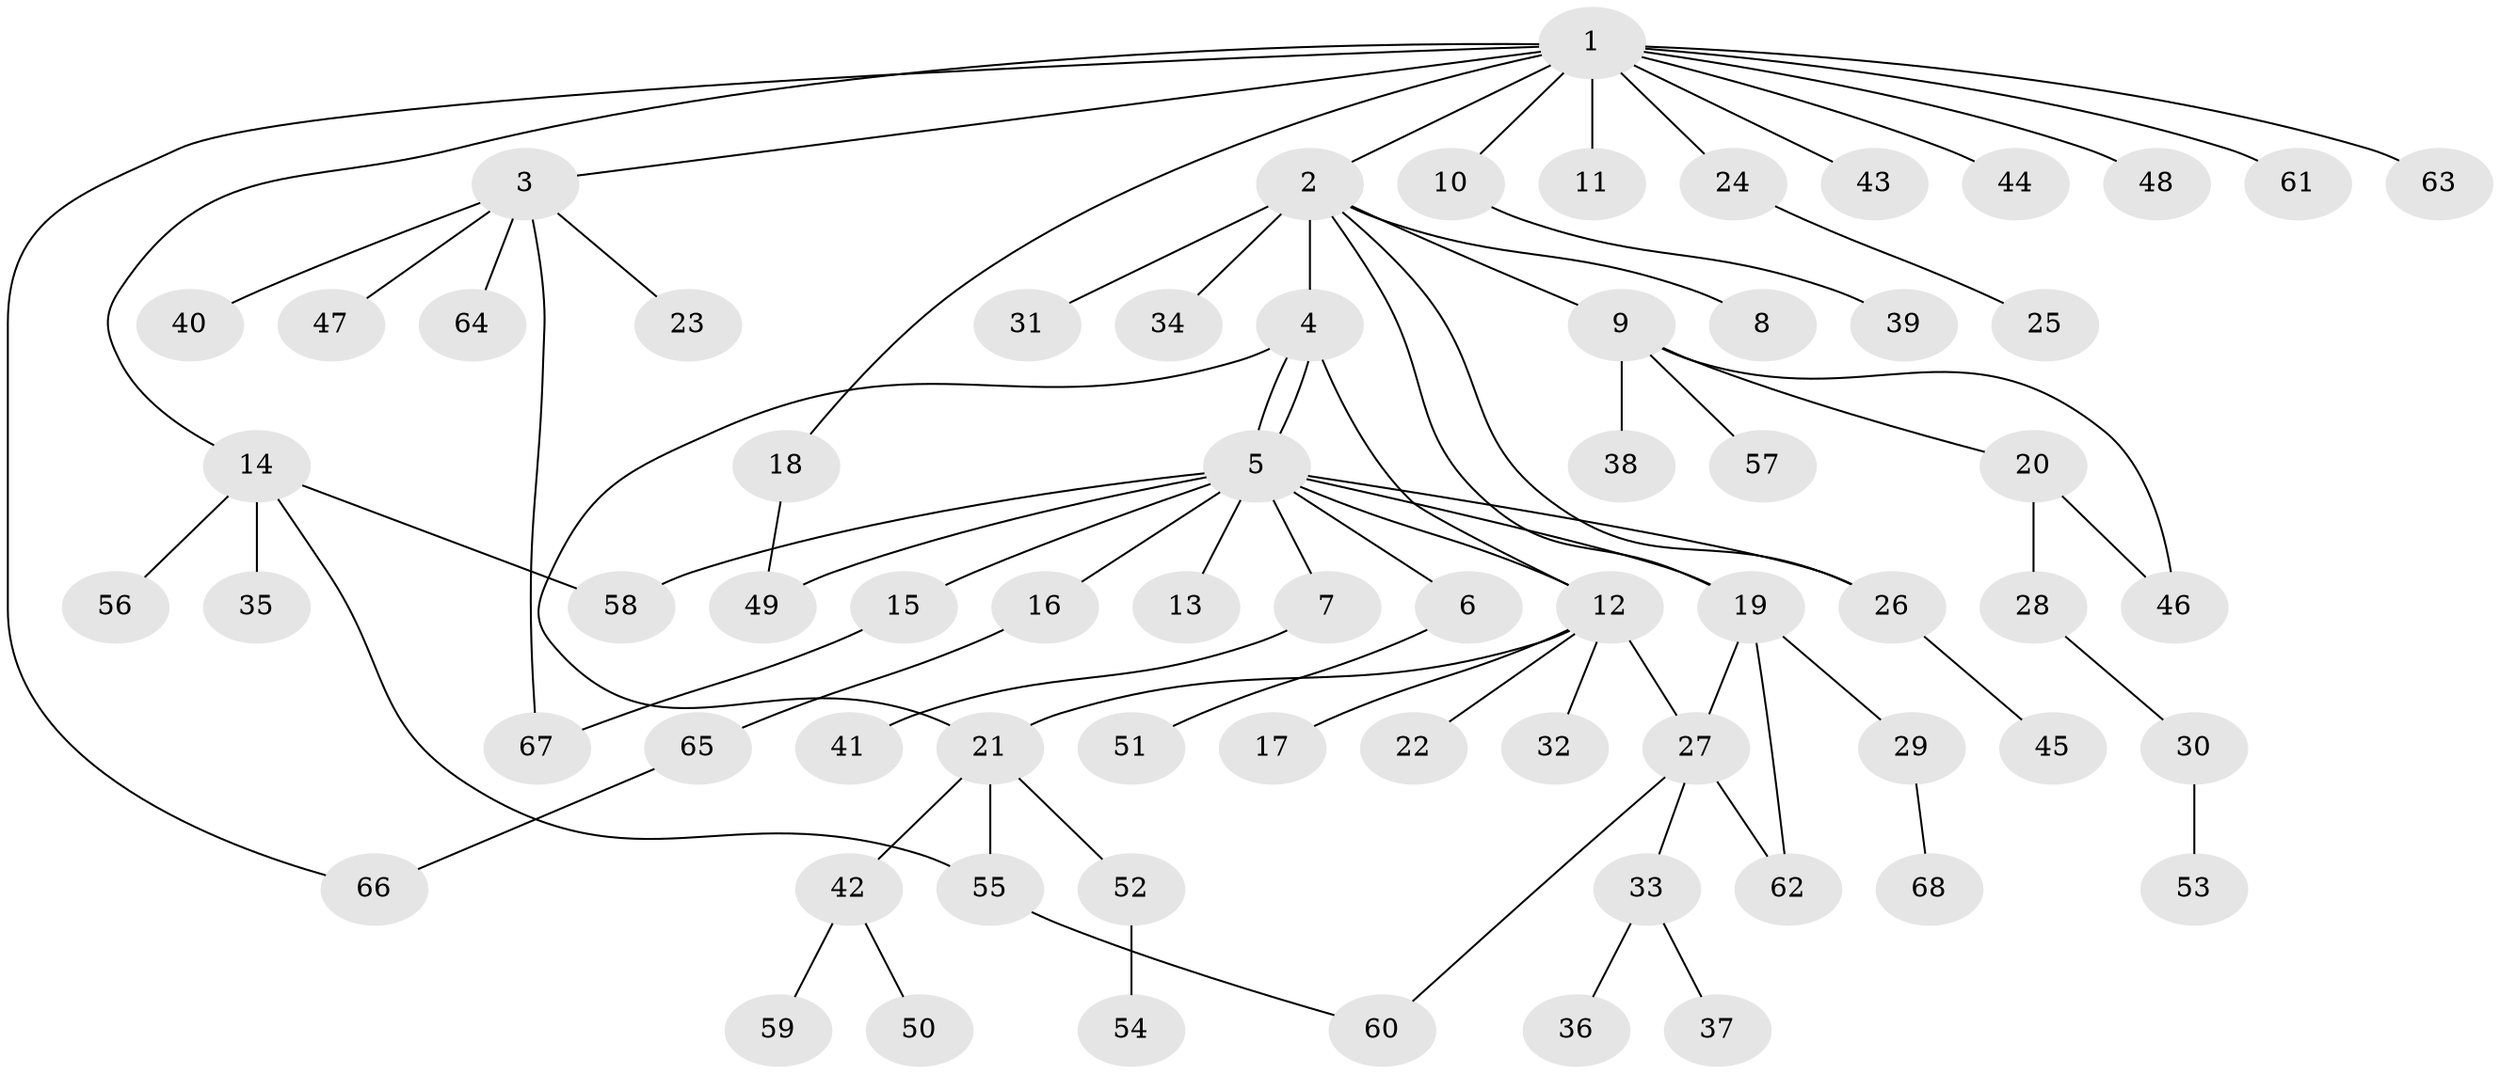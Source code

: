 // coarse degree distribution, {10: 0.024390243902439025, 2: 0.24390243902439024, 6: 0.04878048780487805, 4: 0.07317073170731707, 1: 0.4878048780487805, 3: 0.07317073170731707, 5: 0.024390243902439025, 12: 0.024390243902439025}
// Generated by graph-tools (version 1.1) at 2025/36/03/04/25 23:36:57]
// undirected, 68 vertices, 81 edges
graph export_dot {
  node [color=gray90,style=filled];
  1;
  2;
  3;
  4;
  5;
  6;
  7;
  8;
  9;
  10;
  11;
  12;
  13;
  14;
  15;
  16;
  17;
  18;
  19;
  20;
  21;
  22;
  23;
  24;
  25;
  26;
  27;
  28;
  29;
  30;
  31;
  32;
  33;
  34;
  35;
  36;
  37;
  38;
  39;
  40;
  41;
  42;
  43;
  44;
  45;
  46;
  47;
  48;
  49;
  50;
  51;
  52;
  53;
  54;
  55;
  56;
  57;
  58;
  59;
  60;
  61;
  62;
  63;
  64;
  65;
  66;
  67;
  68;
  1 -- 2;
  1 -- 3;
  1 -- 10;
  1 -- 11;
  1 -- 14;
  1 -- 18;
  1 -- 24;
  1 -- 43;
  1 -- 44;
  1 -- 48;
  1 -- 61;
  1 -- 63;
  1 -- 66;
  2 -- 4;
  2 -- 8;
  2 -- 9;
  2 -- 19;
  2 -- 26;
  2 -- 31;
  2 -- 34;
  3 -- 23;
  3 -- 40;
  3 -- 47;
  3 -- 64;
  3 -- 67;
  4 -- 5;
  4 -- 5;
  4 -- 12;
  4 -- 21;
  5 -- 6;
  5 -- 7;
  5 -- 12;
  5 -- 13;
  5 -- 15;
  5 -- 16;
  5 -- 19;
  5 -- 26;
  5 -- 49;
  5 -- 58;
  6 -- 51;
  7 -- 41;
  9 -- 20;
  9 -- 38;
  9 -- 46;
  9 -- 57;
  10 -- 39;
  12 -- 17;
  12 -- 21;
  12 -- 22;
  12 -- 27;
  12 -- 32;
  14 -- 35;
  14 -- 55;
  14 -- 56;
  14 -- 58;
  15 -- 67;
  16 -- 65;
  18 -- 49;
  19 -- 27;
  19 -- 29;
  19 -- 62;
  20 -- 28;
  20 -- 46;
  21 -- 42;
  21 -- 52;
  21 -- 55;
  24 -- 25;
  26 -- 45;
  27 -- 33;
  27 -- 60;
  27 -- 62;
  28 -- 30;
  29 -- 68;
  30 -- 53;
  33 -- 36;
  33 -- 37;
  42 -- 50;
  42 -- 59;
  52 -- 54;
  55 -- 60;
  65 -- 66;
}
